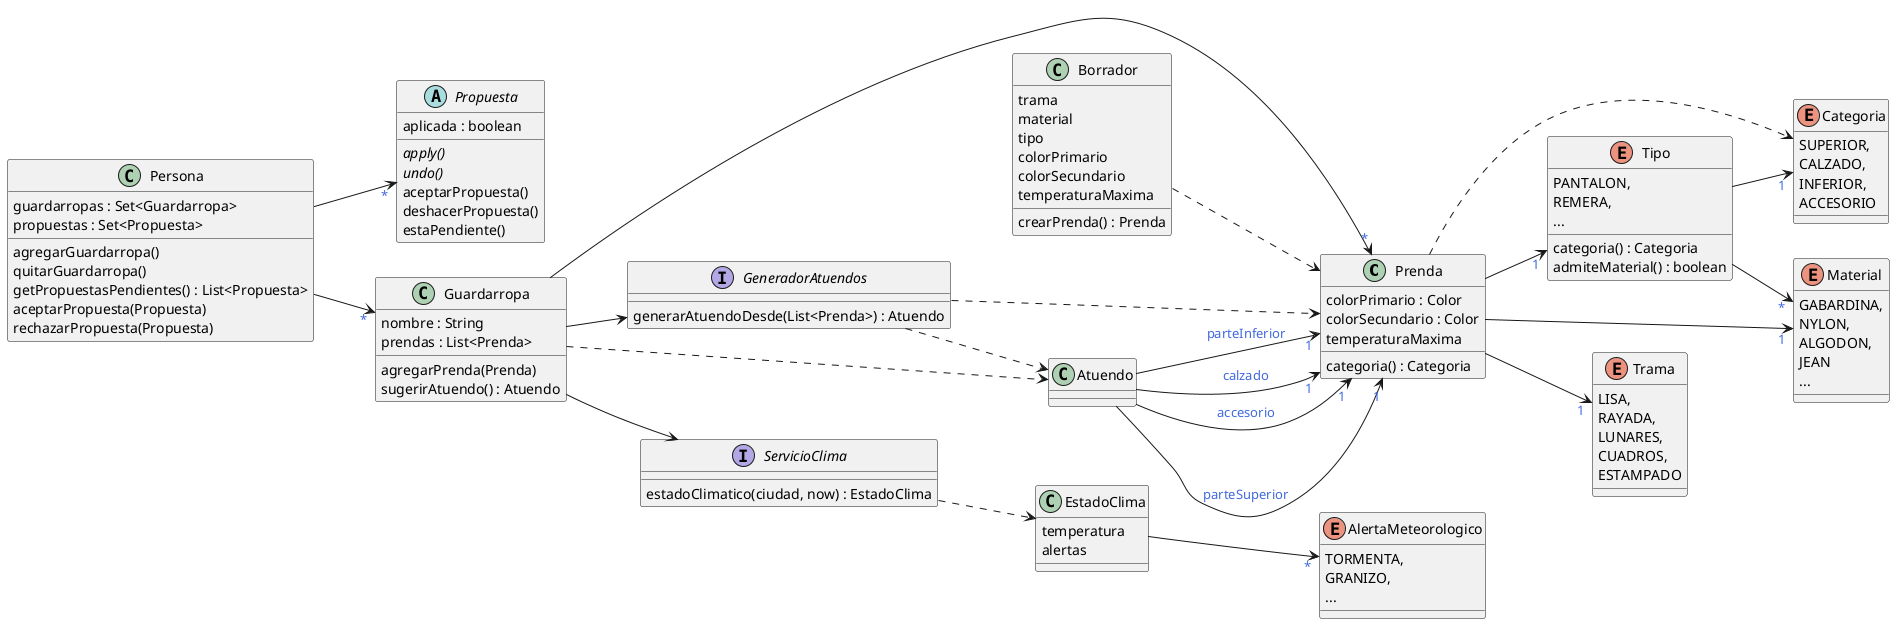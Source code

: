 @startuml
left to right direction
skinparam backgroundColor transparent
skinparam arrowFontColor royalblue

together {
    class Prenda {
        colorPrimario : Color
        colorSecundario : Color
        temperaturaMaxima
        categoria() : Categoria
    }

    enum Trama {
        LISA,
        RAYADA,
        LUNARES,
        CUADROS,
        ESTAMPADO
    }

    enum Material {
        GABARDINA,
        NYLON,
        ALGODON,
        JEAN
        ...
    }

    enum Tipo {
        PANTALON,
        REMERA,
        ...

        categoria() : Categoria
        admiteMaterial() : boolean
    }

    enum Categoria {
        SUPERIOR,
        CALZADO,
        INFERIOR,
        ACCESORIO
    }

    Prenda --> "1" Material
    Prenda --> "1" Trama
    Prenda --> "1" Tipo

    Prenda ..> Categoria

    Tipo --> "1" Categoria
    Tipo --> "*" Material
}

class Borrador {
    trama
    material
    tipo
    colorPrimario
    colorSecundario
    temperaturaMaxima

    crearPrenda() : Prenda
}

interface GeneradorAtuendos {
    generarAtuendoDesde(List<Prenda>) : Atuendo
}

class Atuendo {
}

enum AlertaMeteorologico {
    TORMENTA,
    GRANIZO,
    ...
}

class EstadoClima {
    temperatura
    alertas
}

interface ServicioClima {
    estadoClimatico(ciudad, now) : EstadoClima
}

Borrador ..> Prenda

Atuendo --> "1" Prenda : parteSuperior
Atuendo --> "1" Prenda : parteInferior
Atuendo --> "1" Prenda : calzado
Atuendo --> "1" Prenda : accesorio

GeneradorAtuendos ..> Prenda
GeneradorAtuendos ..> Atuendo

EstadoClima --> "*" AlertaMeteorologico

ServicioClima ..> EstadoClima

class Persona {
    guardarropas : Set<Guardarropa>
    propuestas : Set<Propuesta>

    agregarGuardarropa()
    quitarGuardarropa()
    getPropuestasPendientes() : List<Propuesta>
    aceptarPropuesta(Propuesta)
    rechazarPropuesta(Propuesta)
}

' Command pattern :)
abstract class Propuesta {
    aplicada : boolean

    {abstract} apply()
    {abstract} undo()
    aceptarPropuesta()
    deshacerPropuesta()
    estaPendiente()
}

class Guardarropa {
    nombre : String
    prendas : List<Prenda>

    agregarPrenda(Prenda)
    sugerirAtuendo() : Atuendo
}

Guardarropa --> GeneradorAtuendos
Guardarropa --> ServicioClima
Guardarropa --> "*" Prenda
Guardarropa ..> Atuendo

Persona --> "*" Propuesta
Persona --> "*" Guardarropa
@enduml
